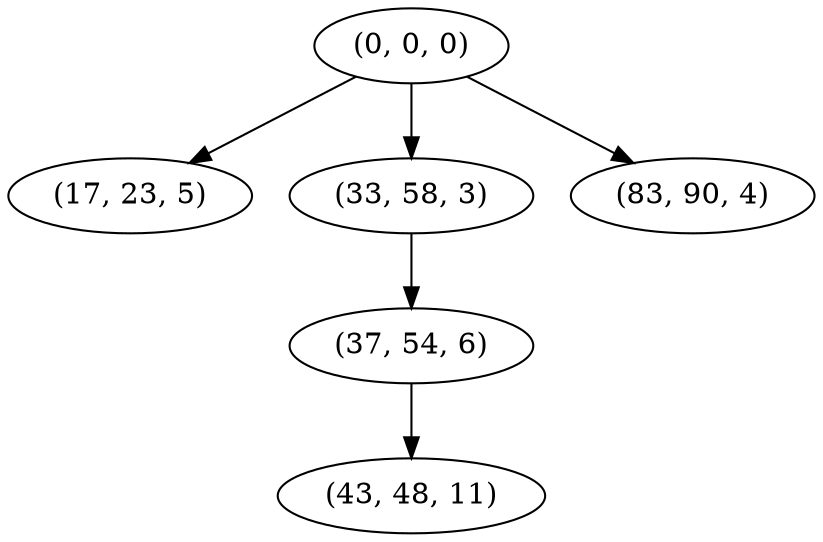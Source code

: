 digraph tree {
    "(0, 0, 0)";
    "(17, 23, 5)";
    "(33, 58, 3)";
    "(37, 54, 6)";
    "(43, 48, 11)";
    "(83, 90, 4)";
    "(0, 0, 0)" -> "(17, 23, 5)";
    "(0, 0, 0)" -> "(33, 58, 3)";
    "(0, 0, 0)" -> "(83, 90, 4)";
    "(33, 58, 3)" -> "(37, 54, 6)";
    "(37, 54, 6)" -> "(43, 48, 11)";
}
